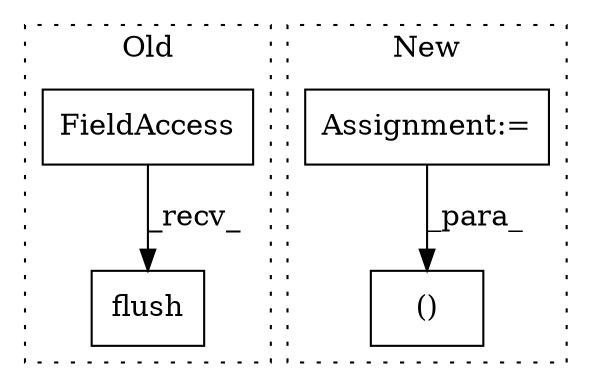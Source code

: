 digraph G {
subgraph cluster0 {
1 [label="flush" a="32" s="3399" l="7" shape="box"];
3 [label="FieldAccess" a="22" s="3385" l="13" shape="box"];
label = "Old";
style="dotted";
}
subgraph cluster1 {
2 [label="()" a="106" s="2918" l="49" shape="box"];
4 [label="Assignment:=" a="7" s="2802" l="1" shape="box"];
label = "New";
style="dotted";
}
3 -> 1 [label="_recv_"];
4 -> 2 [label="_para_"];
}